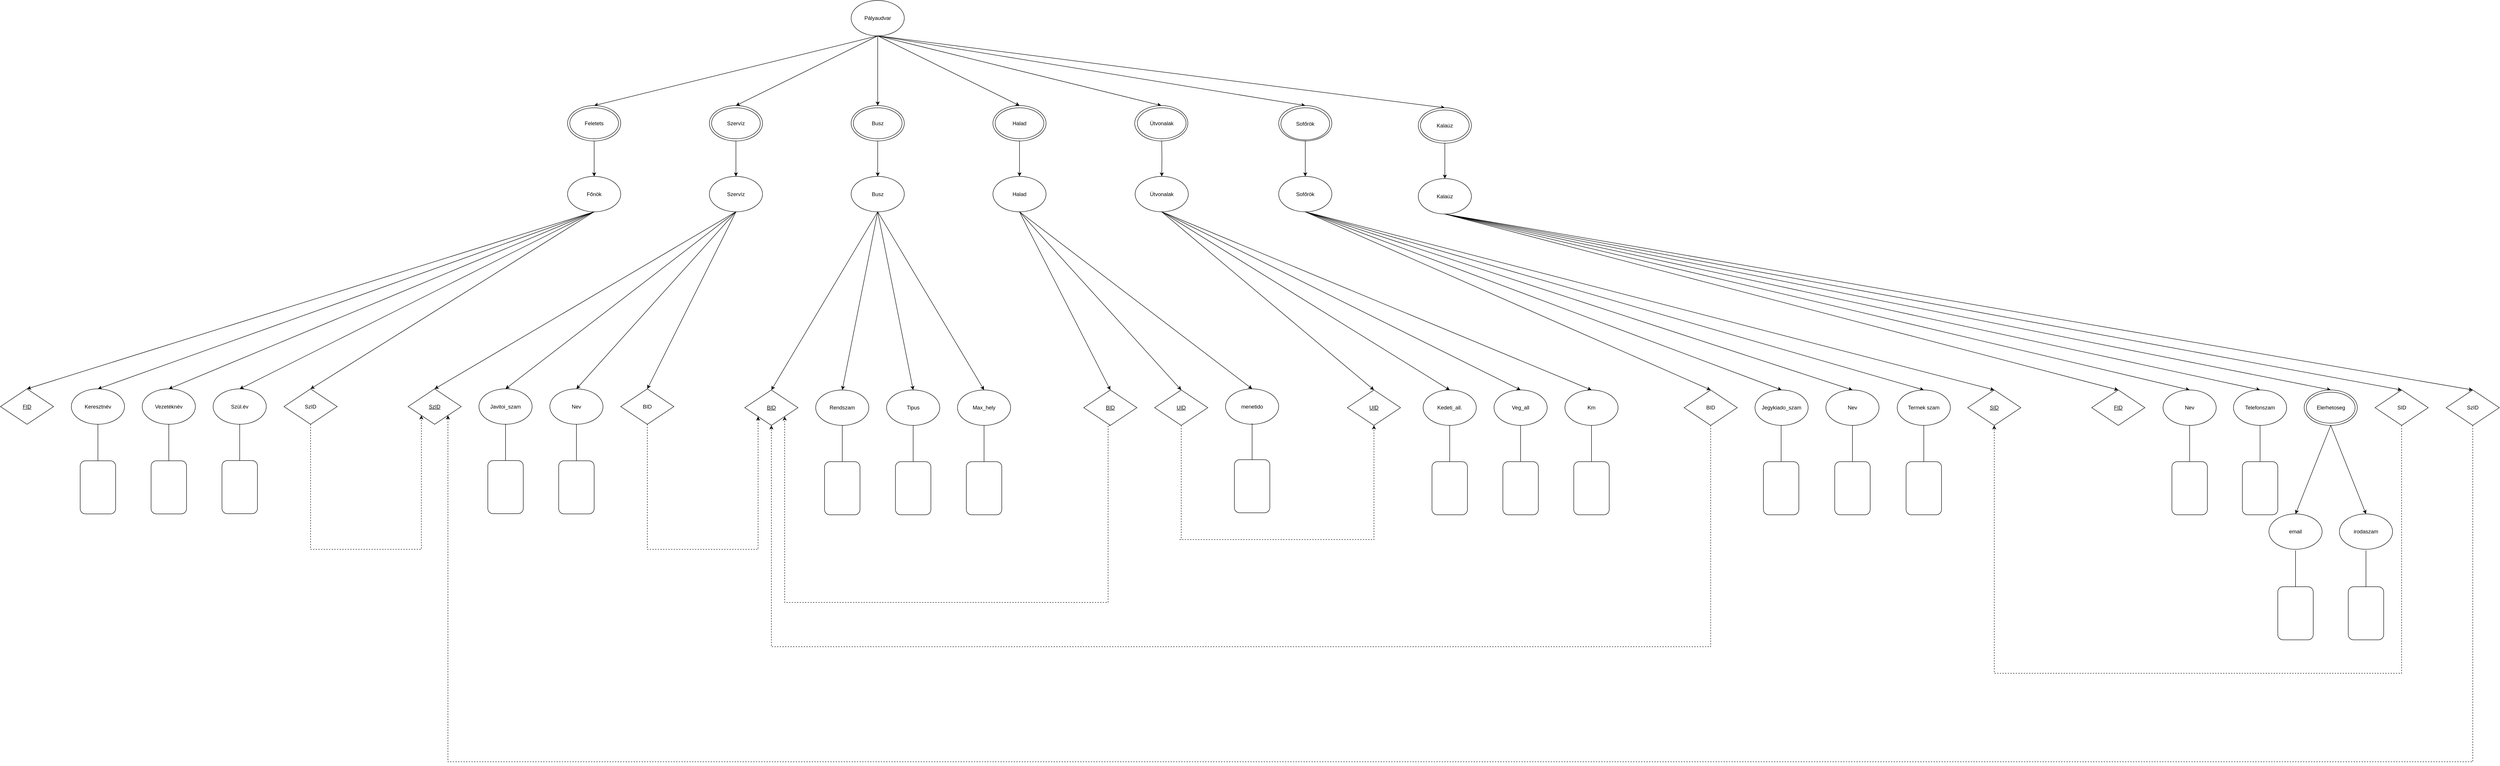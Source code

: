 <mxfile version="25.0.1">
  <diagram name="1 oldal" id="VtYqye-FtJfE0zJOBTTC">
    <mxGraphModel dx="3247" dy="867" grid="1" gridSize="10" guides="1" tooltips="1" connect="1" arrows="1" fold="1" page="1" pageScale="1" pageWidth="827" pageHeight="1169" math="0" shadow="0">
      <root>
        <mxCell id="0" />
        <mxCell id="1" parent="0" />
        <mxCell id="_cBR1kMhC5_cjphcYEg0-15" style="rounded=0;orthogonalLoop=1;jettySize=auto;html=1;exitX=0.5;exitY=1;exitDx=0;exitDy=0;entryX=0.5;entryY=0;entryDx=0;entryDy=0;" parent="1" source="_cBR1kMhC5_cjphcYEg0-1" target="_cBR1kMhC5_cjphcYEg0-2" edge="1">
          <mxGeometry relative="1" as="geometry" />
        </mxCell>
        <mxCell id="_cBR1kMhC5_cjphcYEg0-16" style="rounded=0;orthogonalLoop=1;jettySize=auto;html=1;exitX=0.5;exitY=1;exitDx=0;exitDy=0;entryX=0.5;entryY=0;entryDx=0;entryDy=0;" parent="1" source="_cBR1kMhC5_cjphcYEg0-1" target="_cBR1kMhC5_cjphcYEg0-3" edge="1">
          <mxGeometry relative="1" as="geometry" />
        </mxCell>
        <mxCell id="_cBR1kMhC5_cjphcYEg0-17" style="edgeStyle=orthogonalEdgeStyle;rounded=0;orthogonalLoop=1;jettySize=auto;html=1;exitX=0.5;exitY=1;exitDx=0;exitDy=0;entryX=0.5;entryY=0;entryDx=0;entryDy=0;" parent="1" source="_cBR1kMhC5_cjphcYEg0-1" target="_cBR1kMhC5_cjphcYEg0-4" edge="1">
          <mxGeometry relative="1" as="geometry" />
        </mxCell>
        <mxCell id="_cBR1kMhC5_cjphcYEg0-18" style="rounded=0;orthogonalLoop=1;jettySize=auto;html=1;exitX=0.5;exitY=1;exitDx=0;exitDy=0;entryX=0.5;entryY=0;entryDx=0;entryDy=0;" parent="1" source="_cBR1kMhC5_cjphcYEg0-1" target="_cBR1kMhC5_cjphcYEg0-5" edge="1">
          <mxGeometry relative="1" as="geometry" />
        </mxCell>
        <mxCell id="_cBR1kMhC5_cjphcYEg0-19" style="rounded=0;orthogonalLoop=1;jettySize=auto;html=1;exitX=0.5;exitY=1;exitDx=0;exitDy=0;entryX=0.5;entryY=0;entryDx=0;entryDy=0;" parent="1" source="_cBR1kMhC5_cjphcYEg0-1" target="_cBR1kMhC5_cjphcYEg0-6" edge="1">
          <mxGeometry relative="1" as="geometry" />
        </mxCell>
        <mxCell id="_cBR1kMhC5_cjphcYEg0-20" style="rounded=0;orthogonalLoop=1;jettySize=auto;html=1;exitX=0.5;exitY=1;exitDx=0;exitDy=0;entryX=0.5;entryY=0;entryDx=0;entryDy=0;" parent="1" source="_cBR1kMhC5_cjphcYEg0-1" target="_cBR1kMhC5_cjphcYEg0-7" edge="1">
          <mxGeometry relative="1" as="geometry" />
        </mxCell>
        <mxCell id="_cBR1kMhC5_cjphcYEg0-157" style="rounded=0;orthogonalLoop=1;jettySize=auto;html=1;exitX=0.5;exitY=1;exitDx=0;exitDy=0;entryX=0.5;entryY=0;entryDx=0;entryDy=0;" parent="1" source="_cBR1kMhC5_cjphcYEg0-1" target="_cBR1kMhC5_cjphcYEg0-154" edge="1">
          <mxGeometry relative="1" as="geometry" />
        </mxCell>
        <mxCell id="_cBR1kMhC5_cjphcYEg0-1" value="Pályaudvar" style="ellipse;whiteSpace=wrap;html=1;" parent="1" vertex="1">
          <mxGeometry x="360" y="40" width="120" height="80" as="geometry" />
        </mxCell>
        <mxCell id="_cBR1kMhC5_cjphcYEg0-21" style="edgeStyle=orthogonalEdgeStyle;rounded=0;orthogonalLoop=1;jettySize=auto;html=1;exitX=0.5;exitY=1;exitDx=0;exitDy=0;" parent="1" source="_cBR1kMhC5_cjphcYEg0-2" target="_cBR1kMhC5_cjphcYEg0-8" edge="1">
          <mxGeometry relative="1" as="geometry" />
        </mxCell>
        <mxCell id="_cBR1kMhC5_cjphcYEg0-2" value="Karbantartó felsz-ek" style="ellipse;whiteSpace=wrap;html=1;" parent="1" vertex="1">
          <mxGeometry x="-280" y="277.5" width="120" height="80" as="geometry" />
        </mxCell>
        <mxCell id="_cBR1kMhC5_cjphcYEg0-22" style="edgeStyle=orthogonalEdgeStyle;rounded=0;orthogonalLoop=1;jettySize=auto;html=1;exitX=0.5;exitY=1;exitDx=0;exitDy=0;entryX=0.5;entryY=0;entryDx=0;entryDy=0;" parent="1" source="_cBR1kMhC5_cjphcYEg0-3" target="_cBR1kMhC5_cjphcYEg0-10" edge="1">
          <mxGeometry relative="1" as="geometry" />
        </mxCell>
        <mxCell id="_cBR1kMhC5_cjphcYEg0-3" value="Karbatntartók" style="ellipse;whiteSpace=wrap;html=1;" parent="1" vertex="1">
          <mxGeometry x="40" y="277.5" width="120" height="80" as="geometry" />
        </mxCell>
        <mxCell id="_cBR1kMhC5_cjphcYEg0-23" style="edgeStyle=orthogonalEdgeStyle;rounded=0;orthogonalLoop=1;jettySize=auto;html=1;exitX=0.5;exitY=1;exitDx=0;exitDy=0;" parent="1" source="_cBR1kMhC5_cjphcYEg0-4" target="_cBR1kMhC5_cjphcYEg0-11" edge="1">
          <mxGeometry relative="1" as="geometry" />
        </mxCell>
        <mxCell id="_cBR1kMhC5_cjphcYEg0-4" value="Autóbuszok" style="ellipse;whiteSpace=wrap;html=1;" parent="1" vertex="1">
          <mxGeometry x="360" y="277.5" width="120" height="80" as="geometry" />
        </mxCell>
        <mxCell id="_cBR1kMhC5_cjphcYEg0-24" style="edgeStyle=orthogonalEdgeStyle;rounded=0;orthogonalLoop=1;jettySize=auto;html=1;exitX=0.5;exitY=1;exitDx=0;exitDy=0;entryX=0.5;entryY=0;entryDx=0;entryDy=0;" parent="1" source="_cBR1kMhC5_cjphcYEg0-5" target="_cBR1kMhC5_cjphcYEg0-12" edge="1">
          <mxGeometry relative="1" as="geometry" />
        </mxCell>
        <mxCell id="_cBR1kMhC5_cjphcYEg0-5" value="Sofőrök" style="ellipse;whiteSpace=wrap;html=1;" parent="1" vertex="1">
          <mxGeometry x="1325" y="277.5" width="120" height="80" as="geometry" />
        </mxCell>
        <mxCell id="_cBR1kMhC5_cjphcYEg0-25" style="edgeStyle=orthogonalEdgeStyle;rounded=0;orthogonalLoop=1;jettySize=auto;html=1;exitX=0.5;exitY=1;exitDx=0;exitDy=0;" parent="1" target="_cBR1kMhC5_cjphcYEg0-13" edge="1">
          <mxGeometry relative="1" as="geometry">
            <mxPoint x="1061" y="357.5" as="sourcePoint" />
          </mxGeometry>
        </mxCell>
        <mxCell id="_cBR1kMhC5_cjphcYEg0-6" value="Útvonalak" style="ellipse;whiteSpace=wrap;html=1;" parent="1" vertex="1">
          <mxGeometry x="1000" y="277.5" width="120" height="80" as="geometry" />
        </mxCell>
        <mxCell id="_cBR1kMhC5_cjphcYEg0-26" style="edgeStyle=orthogonalEdgeStyle;rounded=0;orthogonalLoop=1;jettySize=auto;html=1;exitX=0.5;exitY=1;exitDx=0;exitDy=0;entryX=0.5;entryY=0;entryDx=0;entryDy=0;" parent="1" source="_cBR1kMhC5_cjphcYEg0-7" target="_cBR1kMhC5_cjphcYEg0-14" edge="1">
          <mxGeometry relative="1" as="geometry" />
        </mxCell>
        <mxCell id="_cBR1kMhC5_cjphcYEg0-7" value="Felügyelők" style="ellipse;whiteSpace=wrap;html=1;" parent="1" vertex="1">
          <mxGeometry x="1640" y="282.5" width="120" height="80" as="geometry" />
        </mxCell>
        <mxCell id="_cBR1kMhC5_cjphcYEg0-66" style="edgeStyle=none;rounded=0;orthogonalLoop=1;jettySize=auto;html=1;exitX=0.5;exitY=1;exitDx=0;exitDy=0;entryX=0.5;entryY=0;entryDx=0;entryDy=0;" parent="1" source="_cBR1kMhC5_cjphcYEg0-8" target="_cBR1kMhC5_cjphcYEg0-36" edge="1">
          <mxGeometry relative="1" as="geometry" />
        </mxCell>
        <mxCell id="_cBR1kMhC5_cjphcYEg0-67" style="edgeStyle=none;rounded=0;orthogonalLoop=1;jettySize=auto;html=1;exitX=0.5;exitY=1;exitDx=0;exitDy=0;entryX=0.5;entryY=0;entryDx=0;entryDy=0;" parent="1" source="_cBR1kMhC5_cjphcYEg0-8" target="_cBR1kMhC5_cjphcYEg0-33" edge="1">
          <mxGeometry relative="1" as="geometry" />
        </mxCell>
        <mxCell id="_cBR1kMhC5_cjphcYEg0-68" style="edgeStyle=none;rounded=0;orthogonalLoop=1;jettySize=auto;html=1;exitX=0.5;exitY=1;exitDx=0;exitDy=0;entryX=0.5;entryY=0;entryDx=0;entryDy=0;" parent="1" source="_cBR1kMhC5_cjphcYEg0-8" target="_cBR1kMhC5_cjphcYEg0-34" edge="1">
          <mxGeometry relative="1" as="geometry" />
        </mxCell>
        <mxCell id="_cBR1kMhC5_cjphcYEg0-69" style="edgeStyle=none;rounded=0;orthogonalLoop=1;jettySize=auto;html=1;exitX=0.5;exitY=1;exitDx=0;exitDy=0;entryX=0.5;entryY=0;entryDx=0;entryDy=0;" parent="1" source="_cBR1kMhC5_cjphcYEg0-8" target="_cBR1kMhC5_cjphcYEg0-35" edge="1">
          <mxGeometry relative="1" as="geometry" />
        </mxCell>
        <mxCell id="_cBR1kMhC5_cjphcYEg0-70" style="edgeStyle=none;rounded=0;orthogonalLoop=1;jettySize=auto;html=1;exitX=0.5;exitY=1;exitDx=0;exitDy=0;entryX=0.5;entryY=0;entryDx=0;entryDy=0;" parent="1" source="_cBR1kMhC5_cjphcYEg0-8" target="_cBR1kMhC5_cjphcYEg0-37" edge="1">
          <mxGeometry relative="1" as="geometry" />
        </mxCell>
        <mxCell id="_cBR1kMhC5_cjphcYEg0-8" value="Főnök" style="ellipse;whiteSpace=wrap;html=1;" parent="1" vertex="1">
          <mxGeometry x="-280" y="437.5" width="120" height="80" as="geometry" />
        </mxCell>
        <mxCell id="_cBR1kMhC5_cjphcYEg0-71" style="edgeStyle=none;rounded=0;orthogonalLoop=1;jettySize=auto;html=1;exitX=0.5;exitY=1;exitDx=0;exitDy=0;entryX=0.5;entryY=0;entryDx=0;entryDy=0;" parent="1" source="_cBR1kMhC5_cjphcYEg0-10" target="_cBR1kMhC5_cjphcYEg0-42" edge="1">
          <mxGeometry relative="1" as="geometry" />
        </mxCell>
        <mxCell id="_cBR1kMhC5_cjphcYEg0-72" style="edgeStyle=none;rounded=0;orthogonalLoop=1;jettySize=auto;html=1;exitX=0.5;exitY=1;exitDx=0;exitDy=0;entryX=0.5;entryY=0;entryDx=0;entryDy=0;" parent="1" source="_cBR1kMhC5_cjphcYEg0-10" target="_cBR1kMhC5_cjphcYEg0-39" edge="1">
          <mxGeometry relative="1" as="geometry" />
        </mxCell>
        <mxCell id="_cBR1kMhC5_cjphcYEg0-73" style="edgeStyle=none;rounded=0;orthogonalLoop=1;jettySize=auto;html=1;exitX=0.5;exitY=1;exitDx=0;exitDy=0;entryX=0.5;entryY=0;entryDx=0;entryDy=0;" parent="1" source="_cBR1kMhC5_cjphcYEg0-10" target="_cBR1kMhC5_cjphcYEg0-40" edge="1">
          <mxGeometry relative="1" as="geometry" />
        </mxCell>
        <mxCell id="_cBR1kMhC5_cjphcYEg0-74" style="edgeStyle=none;rounded=0;orthogonalLoop=1;jettySize=auto;html=1;exitX=0.5;exitY=1;exitDx=0;exitDy=0;entryX=0.5;entryY=0;entryDx=0;entryDy=0;" parent="1" source="_cBR1kMhC5_cjphcYEg0-10" target="_cBR1kMhC5_cjphcYEg0-43" edge="1">
          <mxGeometry relative="1" as="geometry" />
        </mxCell>
        <mxCell id="_cBR1kMhC5_cjphcYEg0-10" value="Szervíz" style="ellipse;whiteSpace=wrap;html=1;" parent="1" vertex="1">
          <mxGeometry x="40" y="437.5" width="120" height="80" as="geometry" />
        </mxCell>
        <mxCell id="_cBR1kMhC5_cjphcYEg0-75" style="edgeStyle=none;rounded=0;orthogonalLoop=1;jettySize=auto;html=1;exitX=0.5;exitY=1;exitDx=0;exitDy=0;entryX=0.5;entryY=0;entryDx=0;entryDy=0;" parent="1" source="_cBR1kMhC5_cjphcYEg0-11" target="_cBR1kMhC5_cjphcYEg0-47" edge="1">
          <mxGeometry relative="1" as="geometry" />
        </mxCell>
        <mxCell id="_cBR1kMhC5_cjphcYEg0-76" style="edgeStyle=none;rounded=0;orthogonalLoop=1;jettySize=auto;html=1;exitX=0.5;exitY=1;exitDx=0;exitDy=0;entryX=0.5;entryY=0;entryDx=0;entryDy=0;" parent="1" source="_cBR1kMhC5_cjphcYEg0-11" target="_cBR1kMhC5_cjphcYEg0-44" edge="1">
          <mxGeometry relative="1" as="geometry" />
        </mxCell>
        <mxCell id="_cBR1kMhC5_cjphcYEg0-77" style="edgeStyle=none;rounded=0;orthogonalLoop=1;jettySize=auto;html=1;exitX=0.5;exitY=1;exitDx=0;exitDy=0;entryX=0.5;entryY=0;entryDx=0;entryDy=0;" parent="1" source="_cBR1kMhC5_cjphcYEg0-11" target="_cBR1kMhC5_cjphcYEg0-45" edge="1">
          <mxGeometry relative="1" as="geometry" />
        </mxCell>
        <mxCell id="_cBR1kMhC5_cjphcYEg0-78" style="edgeStyle=none;rounded=0;orthogonalLoop=1;jettySize=auto;html=1;exitX=0.5;exitY=1;exitDx=0;exitDy=0;entryX=0.5;entryY=0;entryDx=0;entryDy=0;" parent="1" source="_cBR1kMhC5_cjphcYEg0-11" target="_cBR1kMhC5_cjphcYEg0-46" edge="1">
          <mxGeometry relative="1" as="geometry" />
        </mxCell>
        <mxCell id="_cBR1kMhC5_cjphcYEg0-11" value="Busz" style="ellipse;whiteSpace=wrap;html=1;" parent="1" vertex="1">
          <mxGeometry x="360" y="437.5" width="120" height="80" as="geometry" />
        </mxCell>
        <mxCell id="_cBR1kMhC5_cjphcYEg0-79" style="edgeStyle=none;rounded=0;orthogonalLoop=1;jettySize=auto;html=1;exitX=0.5;exitY=1;exitDx=0;exitDy=0;entryX=0.5;entryY=0;entryDx=0;entryDy=0;" parent="1" source="_cBR1kMhC5_cjphcYEg0-12" target="_cBR1kMhC5_cjphcYEg0-142" edge="1">
          <mxGeometry relative="1" as="geometry">
            <mxPoint x="940" y="920.0" as="targetPoint" />
          </mxGeometry>
        </mxCell>
        <mxCell id="_cBR1kMhC5_cjphcYEg0-80" style="edgeStyle=none;rounded=0;orthogonalLoop=1;jettySize=auto;html=1;exitX=0.5;exitY=1;exitDx=0;exitDy=0;entryX=0.5;entryY=0;entryDx=0;entryDy=0;" parent="1" source="_cBR1kMhC5_cjphcYEg0-12" target="_cBR1kMhC5_cjphcYEg0-49" edge="1">
          <mxGeometry relative="1" as="geometry" />
        </mxCell>
        <mxCell id="_cBR1kMhC5_cjphcYEg0-81" style="edgeStyle=none;rounded=0;orthogonalLoop=1;jettySize=auto;html=1;exitX=0.5;exitY=1;exitDx=0;exitDy=0;entryX=0.5;entryY=0;entryDx=0;entryDy=0;" parent="1" source="_cBR1kMhC5_cjphcYEg0-12" target="_cBR1kMhC5_cjphcYEg0-50" edge="1">
          <mxGeometry relative="1" as="geometry" />
        </mxCell>
        <mxCell id="_cBR1kMhC5_cjphcYEg0-82" style="edgeStyle=none;rounded=0;orthogonalLoop=1;jettySize=auto;html=1;exitX=0.5;exitY=1;exitDx=0;exitDy=0;entryX=0.5;entryY=0;entryDx=0;entryDy=0;" parent="1" source="_cBR1kMhC5_cjphcYEg0-12" target="_cBR1kMhC5_cjphcYEg0-51" edge="1">
          <mxGeometry relative="1" as="geometry" />
        </mxCell>
        <mxCell id="_cBR1kMhC5_cjphcYEg0-83" style="edgeStyle=none;rounded=0;orthogonalLoop=1;jettySize=auto;html=1;exitX=0.5;exitY=1;exitDx=0;exitDy=0;entryX=0.5;entryY=0;entryDx=0;entryDy=0;" parent="1" source="_cBR1kMhC5_cjphcYEg0-12" target="_cBR1kMhC5_cjphcYEg0-141" edge="1">
          <mxGeometry relative="1" as="geometry">
            <mxPoint x="1580" y="920.0" as="targetPoint" />
          </mxGeometry>
        </mxCell>
        <mxCell id="_cBR1kMhC5_cjphcYEg0-12" value="Sofőrök" style="ellipse;whiteSpace=wrap;html=1;" parent="1" vertex="1">
          <mxGeometry x="1325" y="437.5" width="120" height="80" as="geometry" />
        </mxCell>
        <mxCell id="_cBR1kMhC5_cjphcYEg0-84" style="edgeStyle=none;rounded=0;orthogonalLoop=1;jettySize=auto;html=1;exitX=0.5;exitY=1;exitDx=0;exitDy=0;entryX=0.5;entryY=0;entryDx=0;entryDy=0;" parent="1" source="_cBR1kMhC5_cjphcYEg0-13" target="_cBR1kMhC5_cjphcYEg0-57" edge="1">
          <mxGeometry relative="1" as="geometry" />
        </mxCell>
        <mxCell id="_cBR1kMhC5_cjphcYEg0-85" style="edgeStyle=none;rounded=0;orthogonalLoop=1;jettySize=auto;html=1;exitX=0.5;exitY=1;exitDx=0;exitDy=0;entryX=0.5;entryY=0;entryDx=0;entryDy=0;" parent="1" source="_cBR1kMhC5_cjphcYEg0-13" target="_cBR1kMhC5_cjphcYEg0-54" edge="1">
          <mxGeometry relative="1" as="geometry" />
        </mxCell>
        <mxCell id="_cBR1kMhC5_cjphcYEg0-86" style="edgeStyle=none;rounded=0;orthogonalLoop=1;jettySize=auto;html=1;exitX=0.5;exitY=1;exitDx=0;exitDy=0;entryX=0.5;entryY=0;entryDx=0;entryDy=0;" parent="1" source="_cBR1kMhC5_cjphcYEg0-13" target="_cBR1kMhC5_cjphcYEg0-55" edge="1">
          <mxGeometry relative="1" as="geometry" />
        </mxCell>
        <mxCell id="_cBR1kMhC5_cjphcYEg0-87" style="edgeStyle=none;rounded=0;orthogonalLoop=1;jettySize=auto;html=1;exitX=0.5;exitY=1;exitDx=0;exitDy=0;entryX=0.5;entryY=0;entryDx=0;entryDy=0;" parent="1" source="_cBR1kMhC5_cjphcYEg0-13" target="_cBR1kMhC5_cjphcYEg0-56" edge="1">
          <mxGeometry relative="1" as="geometry" />
        </mxCell>
        <mxCell id="_cBR1kMhC5_cjphcYEg0-13" value="Útvonalak" style="ellipse;whiteSpace=wrap;html=1;" parent="1" vertex="1">
          <mxGeometry x="1001" y="437.5" width="120" height="80" as="geometry" />
        </mxCell>
        <mxCell id="_cBR1kMhC5_cjphcYEg0-88" style="edgeStyle=none;rounded=0;orthogonalLoop=1;jettySize=auto;html=1;exitX=0.5;exitY=1;exitDx=0;exitDy=0;entryX=0.5;entryY=0;entryDx=0;entryDy=0;" parent="1" source="_cBR1kMhC5_cjphcYEg0-14" target="_cBR1kMhC5_cjphcYEg0-61" edge="1">
          <mxGeometry relative="1" as="geometry" />
        </mxCell>
        <mxCell id="_cBR1kMhC5_cjphcYEg0-89" style="edgeStyle=none;rounded=0;orthogonalLoop=1;jettySize=auto;html=1;exitX=0.5;exitY=1;exitDx=0;exitDy=0;entryX=0.5;entryY=0;entryDx=0;entryDy=0;" parent="1" source="_cBR1kMhC5_cjphcYEg0-14" target="_cBR1kMhC5_cjphcYEg0-58" edge="1">
          <mxGeometry relative="1" as="geometry" />
        </mxCell>
        <mxCell id="_cBR1kMhC5_cjphcYEg0-90" style="edgeStyle=none;rounded=0;orthogonalLoop=1;jettySize=auto;html=1;exitX=0.5;exitY=1;exitDx=0;exitDy=0;entryX=0.5;entryY=0;entryDx=0;entryDy=0;" parent="1" source="_cBR1kMhC5_cjphcYEg0-14" target="_cBR1kMhC5_cjphcYEg0-59" edge="1">
          <mxGeometry relative="1" as="geometry" />
        </mxCell>
        <mxCell id="_cBR1kMhC5_cjphcYEg0-91" style="edgeStyle=none;rounded=0;orthogonalLoop=1;jettySize=auto;html=1;exitX=0.5;exitY=1;exitDx=0;exitDy=0;entryX=0.5;entryY=0;entryDx=0;entryDy=0;" parent="1" source="_cBR1kMhC5_cjphcYEg0-14" target="_cBR1kMhC5_cjphcYEg0-60" edge="1">
          <mxGeometry relative="1" as="geometry" />
        </mxCell>
        <mxCell id="_cBR1kMhC5_cjphcYEg0-92" style="edgeStyle=none;rounded=0;orthogonalLoop=1;jettySize=auto;html=1;exitX=0.5;exitY=1;exitDx=0;exitDy=0;entryX=0.5;entryY=0;entryDx=0;entryDy=0;" parent="1" source="_cBR1kMhC5_cjphcYEg0-14" target="_cBR1kMhC5_cjphcYEg0-65" edge="1">
          <mxGeometry relative="1" as="geometry">
            <mxPoint x="3380" y="920" as="targetPoint" />
          </mxGeometry>
        </mxCell>
        <mxCell id="_cBR1kMhC5_cjphcYEg0-152" style="rounded=0;orthogonalLoop=1;jettySize=auto;html=1;exitX=0.5;exitY=1;exitDx=0;exitDy=0;entryX=0.5;entryY=0;entryDx=0;entryDy=0;" parent="1" source="_cBR1kMhC5_cjphcYEg0-14" target="_cBR1kMhC5_cjphcYEg0-144" edge="1">
          <mxGeometry relative="1" as="geometry" />
        </mxCell>
        <mxCell id="_cBR1kMhC5_cjphcYEg0-14" value="Kalaúz" style="ellipse;whiteSpace=wrap;html=1;" parent="1" vertex="1">
          <mxGeometry x="1640" y="442.5" width="120" height="80" as="geometry" />
        </mxCell>
        <mxCell id="_cBR1kMhC5_cjphcYEg0-27" value="Útvonalak" style="ellipse;whiteSpace=wrap;html=1;" parent="1" vertex="1">
          <mxGeometry x="1006" y="282.5" width="110" height="70" as="geometry" />
        </mxCell>
        <mxCell id="_cBR1kMhC5_cjphcYEg0-28" value="Kalaúz" style="ellipse;whiteSpace=wrap;html=1;" parent="1" vertex="1">
          <mxGeometry x="1645" y="287.5" width="110" height="70" as="geometry" />
        </mxCell>
        <mxCell id="_cBR1kMhC5_cjphcYEg0-29" value="Sofőrök" style="ellipse;whiteSpace=wrap;html=1;" parent="1" vertex="1">
          <mxGeometry x="1330" y="282.5" width="110" height="72.5" as="geometry" />
        </mxCell>
        <mxCell id="_cBR1kMhC5_cjphcYEg0-30" value="Busz" style="ellipse;whiteSpace=wrap;html=1;" parent="1" vertex="1">
          <mxGeometry x="365" y="282.5" width="110" height="70" as="geometry" />
        </mxCell>
        <mxCell id="_cBR1kMhC5_cjphcYEg0-31" value="Szervíz" style="ellipse;whiteSpace=wrap;html=1;" parent="1" vertex="1">
          <mxGeometry x="45" y="282.5" width="110" height="70" as="geometry" />
        </mxCell>
        <mxCell id="_cBR1kMhC5_cjphcYEg0-32" value="Feletets" style="ellipse;whiteSpace=wrap;html=1;" parent="1" vertex="1">
          <mxGeometry x="-275" y="282.5" width="110" height="70" as="geometry" />
        </mxCell>
        <mxCell id="_cBR1kMhC5_cjphcYEg0-98" style="edgeStyle=none;rounded=0;orthogonalLoop=1;jettySize=auto;html=1;exitX=0.5;exitY=1;exitDx=0;exitDy=0;entryX=0;entryY=0.5;entryDx=0;entryDy=0;endArrow=none;endFill=0;" parent="1" source="_cBR1kMhC5_cjphcYEg0-33" target="_cBR1kMhC5_cjphcYEg0-95" edge="1">
          <mxGeometry relative="1" as="geometry" />
        </mxCell>
        <mxCell id="_cBR1kMhC5_cjphcYEg0-33" value="Keresztnév" style="ellipse;whiteSpace=wrap;html=1;" parent="1" vertex="1">
          <mxGeometry x="-1400" y="917.5" width="120" height="80" as="geometry" />
        </mxCell>
        <mxCell id="_cBR1kMhC5_cjphcYEg0-34" value="Vezetéknév" style="ellipse;whiteSpace=wrap;html=1;" parent="1" vertex="1">
          <mxGeometry x="-1240" y="917.5" width="120" height="80" as="geometry" />
        </mxCell>
        <mxCell id="_cBR1kMhC5_cjphcYEg0-35" value="Szül.év" style="ellipse;whiteSpace=wrap;html=1;" parent="1" vertex="1">
          <mxGeometry x="-1080" y="917.5" width="120" height="80" as="geometry" />
        </mxCell>
        <mxCell id="_cBR1kMhC5_cjphcYEg0-36" value="&lt;u&gt;FID&lt;/u&gt;" style="rhombus;whiteSpace=wrap;html=1;" parent="1" vertex="1">
          <mxGeometry x="-1560" y="917.5" width="120" height="80" as="geometry" />
        </mxCell>
        <mxCell id="_cBR1kMhC5_cjphcYEg0-137" style="edgeStyle=orthogonalEdgeStyle;rounded=0;orthogonalLoop=1;jettySize=auto;html=1;exitX=0.5;exitY=1;exitDx=0;exitDy=0;entryX=0;entryY=1;entryDx=0;entryDy=0;dashed=1;" parent="1" source="_cBR1kMhC5_cjphcYEg0-37" target="_cBR1kMhC5_cjphcYEg0-42" edge="1">
          <mxGeometry relative="1" as="geometry">
            <Array as="points">
              <mxPoint x="-860" y="1280" />
              <mxPoint x="-610" y="1280" />
            </Array>
          </mxGeometry>
        </mxCell>
        <mxCell id="_cBR1kMhC5_cjphcYEg0-37" value="SzID" style="rhombus;whiteSpace=wrap;html=1;" parent="1" vertex="1">
          <mxGeometry x="-920" y="917.5" width="120" height="80" as="geometry" />
        </mxCell>
        <mxCell id="_cBR1kMhC5_cjphcYEg0-39" value="Javitoi_szam" style="ellipse;whiteSpace=wrap;html=1;" parent="1" vertex="1">
          <mxGeometry x="-480" y="917.5" width="120" height="80" as="geometry" />
        </mxCell>
        <mxCell id="_cBR1kMhC5_cjphcYEg0-40" value="Nev" style="ellipse;whiteSpace=wrap;html=1;" parent="1" vertex="1">
          <mxGeometry x="-320" y="917.5" width="120" height="80" as="geometry" />
        </mxCell>
        <mxCell id="_cBR1kMhC5_cjphcYEg0-42" value="&lt;u&gt;SzID&lt;/u&gt;" style="rhombus;whiteSpace=wrap;html=1;" parent="1" vertex="1">
          <mxGeometry x="-640" y="917.5" width="120" height="80" as="geometry" />
        </mxCell>
        <mxCell id="_cBR1kMhC5_cjphcYEg0-140" style="edgeStyle=orthogonalEdgeStyle;rounded=0;orthogonalLoop=1;jettySize=auto;html=1;exitX=0.5;exitY=1;exitDx=0;exitDy=0;entryX=0;entryY=1;entryDx=0;entryDy=0;dashed=1;" parent="1" source="_cBR1kMhC5_cjphcYEg0-43" target="_cBR1kMhC5_cjphcYEg0-47" edge="1">
          <mxGeometry relative="1" as="geometry">
            <Array as="points">
              <mxPoint x="-100" y="1280" />
              <mxPoint x="150" y="1280" />
            </Array>
          </mxGeometry>
        </mxCell>
        <mxCell id="_cBR1kMhC5_cjphcYEg0-43" value="BID" style="rhombus;whiteSpace=wrap;html=1;" parent="1" vertex="1">
          <mxGeometry x="-160" y="917.5" width="120" height="80" as="geometry" />
        </mxCell>
        <mxCell id="_cBR1kMhC5_cjphcYEg0-44" value="Rendszam" style="ellipse;whiteSpace=wrap;html=1;" parent="1" vertex="1">
          <mxGeometry x="280" y="920" width="120" height="80" as="geometry" />
        </mxCell>
        <mxCell id="_cBR1kMhC5_cjphcYEg0-45" value="Tipus" style="ellipse;whiteSpace=wrap;html=1;" parent="1" vertex="1">
          <mxGeometry x="440" y="920" width="120" height="80" as="geometry" />
        </mxCell>
        <mxCell id="_cBR1kMhC5_cjphcYEg0-46" value="Max_hely" style="ellipse;whiteSpace=wrap;html=1;" parent="1" vertex="1">
          <mxGeometry x="600" y="920" width="120" height="80" as="geometry" />
        </mxCell>
        <mxCell id="_cBR1kMhC5_cjphcYEg0-47" value="&lt;u&gt;BID&lt;/u&gt;" style="rhombus;whiteSpace=wrap;html=1;" parent="1" vertex="1">
          <mxGeometry x="120" y="920" width="120" height="80" as="geometry" />
        </mxCell>
        <mxCell id="_cBR1kMhC5_cjphcYEg0-49" value="Jegykiado_szam" style="ellipse;whiteSpace=wrap;html=1;" parent="1" vertex="1">
          <mxGeometry x="2400" y="920" width="120" height="80" as="geometry" />
        </mxCell>
        <mxCell id="_cBR1kMhC5_cjphcYEg0-50" value="Nev" style="ellipse;whiteSpace=wrap;html=1;" parent="1" vertex="1">
          <mxGeometry x="2560" y="920" width="120" height="80" as="geometry" />
        </mxCell>
        <mxCell id="_cBR1kMhC5_cjphcYEg0-51" value="Termek szam" style="ellipse;whiteSpace=wrap;html=1;" parent="1" vertex="1">
          <mxGeometry x="2721" y="920" width="120" height="80" as="geometry" />
        </mxCell>
        <mxCell id="_cBR1kMhC5_cjphcYEg0-54" value="Kedeti_all." style="ellipse;whiteSpace=wrap;html=1;" parent="1" vertex="1">
          <mxGeometry x="1651" y="920" width="120" height="80" as="geometry" />
        </mxCell>
        <mxCell id="_cBR1kMhC5_cjphcYEg0-55" value="Veg_all" style="ellipse;whiteSpace=wrap;html=1;" parent="1" vertex="1">
          <mxGeometry x="1811" y="920" width="120" height="80" as="geometry" />
        </mxCell>
        <mxCell id="_cBR1kMhC5_cjphcYEg0-56" value="Km" style="ellipse;whiteSpace=wrap;html=1;" parent="1" vertex="1">
          <mxGeometry x="1971" y="920" width="120" height="80" as="geometry" />
        </mxCell>
        <mxCell id="_cBR1kMhC5_cjphcYEg0-57" value="&lt;u&gt;UID&lt;/u&gt;" style="rhombus;whiteSpace=wrap;html=1;" parent="1" vertex="1">
          <mxGeometry x="1480" y="920" width="120" height="80" as="geometry" />
        </mxCell>
        <mxCell id="_cBR1kMhC5_cjphcYEg0-58" value="Nev" style="ellipse;whiteSpace=wrap;html=1;" parent="1" vertex="1">
          <mxGeometry x="3321" y="920" width="120" height="80" as="geometry" />
        </mxCell>
        <mxCell id="_cBR1kMhC5_cjphcYEg0-59" value="Telefonszam" style="ellipse;whiteSpace=wrap;html=1;" parent="1" vertex="1">
          <mxGeometry x="3480" y="920" width="120" height="80" as="geometry" />
        </mxCell>
        <mxCell id="_cBR1kMhC5_cjphcYEg0-135" style="edgeStyle=none;rounded=0;orthogonalLoop=1;jettySize=auto;html=1;exitX=0.5;exitY=1;exitDx=0;exitDy=0;entryX=0.5;entryY=0;entryDx=0;entryDy=0;" parent="1" source="_cBR1kMhC5_cjphcYEg0-60" target="_cBR1kMhC5_cjphcYEg0-64" edge="1">
          <mxGeometry relative="1" as="geometry" />
        </mxCell>
        <mxCell id="_cBR1kMhC5_cjphcYEg0-136" style="edgeStyle=none;rounded=0;orthogonalLoop=1;jettySize=auto;html=1;exitX=0.5;exitY=1;exitDx=0;exitDy=0;entryX=0.5;entryY=0;entryDx=0;entryDy=0;" parent="1" source="_cBR1kMhC5_cjphcYEg0-60" target="_cBR1kMhC5_cjphcYEg0-63" edge="1">
          <mxGeometry relative="1" as="geometry" />
        </mxCell>
        <mxCell id="_cBR1kMhC5_cjphcYEg0-60" value="Elerhetoseg" style="ellipse;whiteSpace=wrap;html=1;" parent="1" vertex="1">
          <mxGeometry x="3639.5" y="920" width="120" height="80" as="geometry" />
        </mxCell>
        <mxCell id="_cBR1kMhC5_cjphcYEg0-61" value="&lt;u&gt;FID&lt;/u&gt;" style="rhombus;whiteSpace=wrap;html=1;" parent="1" vertex="1">
          <mxGeometry x="3160" y="920" width="120" height="80" as="geometry" />
        </mxCell>
        <mxCell id="_cBR1kMhC5_cjphcYEg0-62" value="Elerhetoseg" style="ellipse;whiteSpace=wrap;html=1;" parent="1" vertex="1">
          <mxGeometry x="3644.5" y="925" width="110" height="70" as="geometry" />
        </mxCell>
        <mxCell id="_cBR1kMhC5_cjphcYEg0-63" value="email" style="ellipse;whiteSpace=wrap;html=1;" parent="1" vertex="1">
          <mxGeometry x="3560" y="1200" width="120" height="80" as="geometry" />
        </mxCell>
        <mxCell id="_cBR1kMhC5_cjphcYEg0-64" value="irodaszam" style="ellipse;whiteSpace=wrap;html=1;" parent="1" vertex="1">
          <mxGeometry x="3719" y="1200" width="120" height="80" as="geometry" />
        </mxCell>
        <mxCell id="_cBR1kMhC5_cjphcYEg0-145" style="edgeStyle=orthogonalEdgeStyle;rounded=0;orthogonalLoop=1;jettySize=auto;html=1;exitX=0.5;exitY=1;exitDx=0;exitDy=0;entryX=0.5;entryY=1;entryDx=0;entryDy=0;dashed=1;" parent="1" source="_cBR1kMhC5_cjphcYEg0-65" target="_cBR1kMhC5_cjphcYEg0-141" edge="1">
          <mxGeometry relative="1" as="geometry">
            <Array as="points">
              <mxPoint x="3860" y="1560" />
              <mxPoint x="2940" y="1560" />
            </Array>
          </mxGeometry>
        </mxCell>
        <mxCell id="_cBR1kMhC5_cjphcYEg0-65" value="SID" style="rhombus;whiteSpace=wrap;html=1;" parent="1" vertex="1">
          <mxGeometry x="3799.5" y="920" width="120" height="80" as="geometry" />
        </mxCell>
        <mxCell id="_cBR1kMhC5_cjphcYEg0-95" value="" style="rounded=1;whiteSpace=wrap;html=1;rotation=90;" parent="1" vertex="1">
          <mxGeometry x="-1400" y="1100" width="120" height="80" as="geometry" />
        </mxCell>
        <mxCell id="_cBR1kMhC5_cjphcYEg0-99" style="edgeStyle=none;rounded=0;orthogonalLoop=1;jettySize=auto;html=1;exitX=0.5;exitY=1;exitDx=0;exitDy=0;entryX=0;entryY=0.5;entryDx=0;entryDy=0;endArrow=none;endFill=0;" parent="1" target="_cBR1kMhC5_cjphcYEg0-100" edge="1">
          <mxGeometry relative="1" as="geometry">
            <mxPoint x="-1180" y="998" as="sourcePoint" />
          </mxGeometry>
        </mxCell>
        <mxCell id="_cBR1kMhC5_cjphcYEg0-100" value="" style="rounded=1;whiteSpace=wrap;html=1;rotation=90;" parent="1" vertex="1">
          <mxGeometry x="-1240" y="1100" width="120" height="80" as="geometry" />
        </mxCell>
        <mxCell id="_cBR1kMhC5_cjphcYEg0-101" style="edgeStyle=none;rounded=0;orthogonalLoop=1;jettySize=auto;html=1;exitX=0.5;exitY=1;exitDx=0;exitDy=0;entryX=0;entryY=0.5;entryDx=0;entryDy=0;endArrow=none;endFill=0;" parent="1" target="_cBR1kMhC5_cjphcYEg0-102" edge="1">
          <mxGeometry relative="1" as="geometry">
            <mxPoint x="-1020" y="997.5" as="sourcePoint" />
          </mxGeometry>
        </mxCell>
        <mxCell id="_cBR1kMhC5_cjphcYEg0-102" value="" style="rounded=1;whiteSpace=wrap;html=1;rotation=90;" parent="1" vertex="1">
          <mxGeometry x="-1080" y="1099.5" width="120" height="80" as="geometry" />
        </mxCell>
        <mxCell id="_cBR1kMhC5_cjphcYEg0-103" style="edgeStyle=none;rounded=0;orthogonalLoop=1;jettySize=auto;html=1;exitX=0.5;exitY=1;exitDx=0;exitDy=0;entryX=0;entryY=0.5;entryDx=0;entryDy=0;endArrow=none;endFill=0;" parent="1" target="_cBR1kMhC5_cjphcYEg0-104" edge="1">
          <mxGeometry relative="1" as="geometry">
            <mxPoint x="-420" y="997.5" as="sourcePoint" />
          </mxGeometry>
        </mxCell>
        <mxCell id="_cBR1kMhC5_cjphcYEg0-104" value="" style="rounded=1;whiteSpace=wrap;html=1;rotation=90;" parent="1" vertex="1">
          <mxGeometry x="-480" y="1099.5" width="120" height="80" as="geometry" />
        </mxCell>
        <mxCell id="_cBR1kMhC5_cjphcYEg0-107" style="edgeStyle=none;rounded=0;orthogonalLoop=1;jettySize=auto;html=1;exitX=0.5;exitY=1;exitDx=0;exitDy=0;entryX=0;entryY=0.5;entryDx=0;entryDy=0;endArrow=none;endFill=0;" parent="1" target="_cBR1kMhC5_cjphcYEg0-108" edge="1">
          <mxGeometry relative="1" as="geometry">
            <mxPoint x="-260" y="998" as="sourcePoint" />
          </mxGeometry>
        </mxCell>
        <mxCell id="_cBR1kMhC5_cjphcYEg0-108" value="" style="rounded=1;whiteSpace=wrap;html=1;rotation=90;" parent="1" vertex="1">
          <mxGeometry x="-320" y="1100" width="120" height="80" as="geometry" />
        </mxCell>
        <mxCell id="_cBR1kMhC5_cjphcYEg0-109" style="edgeStyle=none;rounded=0;orthogonalLoop=1;jettySize=auto;html=1;exitX=0.5;exitY=1;exitDx=0;exitDy=0;entryX=0;entryY=0.5;entryDx=0;entryDy=0;endArrow=none;endFill=0;" parent="1" target="_cBR1kMhC5_cjphcYEg0-110" edge="1">
          <mxGeometry relative="1" as="geometry">
            <mxPoint x="340" y="1000" as="sourcePoint" />
          </mxGeometry>
        </mxCell>
        <mxCell id="_cBR1kMhC5_cjphcYEg0-110" value="" style="rounded=1;whiteSpace=wrap;html=1;rotation=90;" parent="1" vertex="1">
          <mxGeometry x="280" y="1102" width="120" height="80" as="geometry" />
        </mxCell>
        <mxCell id="_cBR1kMhC5_cjphcYEg0-111" style="edgeStyle=none;rounded=0;orthogonalLoop=1;jettySize=auto;html=1;exitX=0.5;exitY=1;exitDx=0;exitDy=0;entryX=0;entryY=0.5;entryDx=0;entryDy=0;endArrow=none;endFill=0;" parent="1" target="_cBR1kMhC5_cjphcYEg0-112" edge="1">
          <mxGeometry relative="1" as="geometry">
            <mxPoint x="500" y="1000" as="sourcePoint" />
          </mxGeometry>
        </mxCell>
        <mxCell id="_cBR1kMhC5_cjphcYEg0-112" value="" style="rounded=1;whiteSpace=wrap;html=1;rotation=90;" parent="1" vertex="1">
          <mxGeometry x="440" y="1102" width="120" height="80" as="geometry" />
        </mxCell>
        <mxCell id="_cBR1kMhC5_cjphcYEg0-113" style="edgeStyle=none;rounded=0;orthogonalLoop=1;jettySize=auto;html=1;exitX=0.5;exitY=1;exitDx=0;exitDy=0;entryX=0;entryY=0.5;entryDx=0;entryDy=0;endArrow=none;endFill=0;" parent="1" target="_cBR1kMhC5_cjphcYEg0-114" edge="1">
          <mxGeometry relative="1" as="geometry">
            <mxPoint x="660" y="1000" as="sourcePoint" />
          </mxGeometry>
        </mxCell>
        <mxCell id="_cBR1kMhC5_cjphcYEg0-114" value="" style="rounded=1;whiteSpace=wrap;html=1;rotation=90;" parent="1" vertex="1">
          <mxGeometry x="600" y="1102" width="120" height="80" as="geometry" />
        </mxCell>
        <mxCell id="_cBR1kMhC5_cjphcYEg0-115" style="edgeStyle=none;rounded=0;orthogonalLoop=1;jettySize=auto;html=1;exitX=0.5;exitY=1;exitDx=0;exitDy=0;entryX=0;entryY=0.5;entryDx=0;entryDy=0;endArrow=none;endFill=0;" parent="1" target="_cBR1kMhC5_cjphcYEg0-116" edge="1">
          <mxGeometry relative="1" as="geometry">
            <mxPoint x="2459" y="1000" as="sourcePoint" />
          </mxGeometry>
        </mxCell>
        <mxCell id="_cBR1kMhC5_cjphcYEg0-116" value="" style="rounded=1;whiteSpace=wrap;html=1;rotation=90;" parent="1" vertex="1">
          <mxGeometry x="2399" y="1102" width="120" height="80" as="geometry" />
        </mxCell>
        <mxCell id="_cBR1kMhC5_cjphcYEg0-117" style="edgeStyle=none;rounded=0;orthogonalLoop=1;jettySize=auto;html=1;exitX=0.5;exitY=1;exitDx=0;exitDy=0;entryX=0;entryY=0.5;entryDx=0;entryDy=0;endArrow=none;endFill=0;" parent="1" target="_cBR1kMhC5_cjphcYEg0-118" edge="1">
          <mxGeometry relative="1" as="geometry">
            <mxPoint x="2620" y="1000" as="sourcePoint" />
          </mxGeometry>
        </mxCell>
        <mxCell id="_cBR1kMhC5_cjphcYEg0-118" value="" style="rounded=1;whiteSpace=wrap;html=1;rotation=90;" parent="1" vertex="1">
          <mxGeometry x="2560" y="1102" width="120" height="80" as="geometry" />
        </mxCell>
        <mxCell id="_cBR1kMhC5_cjphcYEg0-119" style="edgeStyle=none;rounded=0;orthogonalLoop=1;jettySize=auto;html=1;exitX=0.5;exitY=1;exitDx=0;exitDy=0;entryX=0;entryY=0.5;entryDx=0;entryDy=0;endArrow=none;endFill=0;" parent="1" target="_cBR1kMhC5_cjphcYEg0-120" edge="1">
          <mxGeometry relative="1" as="geometry">
            <mxPoint x="2781" y="1000" as="sourcePoint" />
          </mxGeometry>
        </mxCell>
        <mxCell id="_cBR1kMhC5_cjphcYEg0-120" value="" style="rounded=1;whiteSpace=wrap;html=1;rotation=90;" parent="1" vertex="1">
          <mxGeometry x="2721" y="1102" width="120" height="80" as="geometry" />
        </mxCell>
        <mxCell id="_cBR1kMhC5_cjphcYEg0-121" style="edgeStyle=none;rounded=0;orthogonalLoop=1;jettySize=auto;html=1;exitX=0.5;exitY=1;exitDx=0;exitDy=0;entryX=0;entryY=0.5;entryDx=0;entryDy=0;endArrow=none;endFill=0;" parent="1" target="_cBR1kMhC5_cjphcYEg0-122" edge="1">
          <mxGeometry relative="1" as="geometry">
            <mxPoint x="1711" y="1000" as="sourcePoint" />
          </mxGeometry>
        </mxCell>
        <mxCell id="_cBR1kMhC5_cjphcYEg0-122" value="" style="rounded=1;whiteSpace=wrap;html=1;rotation=90;" parent="1" vertex="1">
          <mxGeometry x="1651" y="1102" width="120" height="80" as="geometry" />
        </mxCell>
        <mxCell id="_cBR1kMhC5_cjphcYEg0-123" style="edgeStyle=none;rounded=0;orthogonalLoop=1;jettySize=auto;html=1;exitX=0.5;exitY=1;exitDx=0;exitDy=0;entryX=0;entryY=0.5;entryDx=0;entryDy=0;endArrow=none;endFill=0;" parent="1" target="_cBR1kMhC5_cjphcYEg0-124" edge="1">
          <mxGeometry relative="1" as="geometry">
            <mxPoint x="1871" y="1000" as="sourcePoint" />
          </mxGeometry>
        </mxCell>
        <mxCell id="_cBR1kMhC5_cjphcYEg0-124" value="" style="rounded=1;whiteSpace=wrap;html=1;rotation=90;" parent="1" vertex="1">
          <mxGeometry x="1811" y="1102" width="120" height="80" as="geometry" />
        </mxCell>
        <mxCell id="_cBR1kMhC5_cjphcYEg0-125" style="edgeStyle=none;rounded=0;orthogonalLoop=1;jettySize=auto;html=1;exitX=0.5;exitY=1;exitDx=0;exitDy=0;entryX=0;entryY=0.5;entryDx=0;entryDy=0;endArrow=none;endFill=0;" parent="1" target="_cBR1kMhC5_cjphcYEg0-126" edge="1">
          <mxGeometry relative="1" as="geometry">
            <mxPoint x="2031" y="1000" as="sourcePoint" />
          </mxGeometry>
        </mxCell>
        <mxCell id="_cBR1kMhC5_cjphcYEg0-126" value="" style="rounded=1;whiteSpace=wrap;html=1;rotation=90;" parent="1" vertex="1">
          <mxGeometry x="1971" y="1102" width="120" height="80" as="geometry" />
        </mxCell>
        <mxCell id="_cBR1kMhC5_cjphcYEg0-127" style="edgeStyle=none;rounded=0;orthogonalLoop=1;jettySize=auto;html=1;exitX=0.5;exitY=1;exitDx=0;exitDy=0;entryX=0;entryY=0.5;entryDx=0;entryDy=0;endArrow=none;endFill=0;" parent="1" target="_cBR1kMhC5_cjphcYEg0-128" edge="1">
          <mxGeometry relative="1" as="geometry">
            <mxPoint x="3381" y="1000" as="sourcePoint" />
          </mxGeometry>
        </mxCell>
        <mxCell id="_cBR1kMhC5_cjphcYEg0-128" value="" style="rounded=1;whiteSpace=wrap;html=1;rotation=90;" parent="1" vertex="1">
          <mxGeometry x="3321" y="1102" width="120" height="80" as="geometry" />
        </mxCell>
        <mxCell id="_cBR1kMhC5_cjphcYEg0-129" style="edgeStyle=none;rounded=0;orthogonalLoop=1;jettySize=auto;html=1;exitX=0.5;exitY=1;exitDx=0;exitDy=0;entryX=0;entryY=0.5;entryDx=0;entryDy=0;endArrow=none;endFill=0;" parent="1" target="_cBR1kMhC5_cjphcYEg0-130" edge="1">
          <mxGeometry relative="1" as="geometry">
            <mxPoint x="3540" y="1000" as="sourcePoint" />
          </mxGeometry>
        </mxCell>
        <mxCell id="_cBR1kMhC5_cjphcYEg0-130" value="" style="rounded=1;whiteSpace=wrap;html=1;rotation=90;" parent="1" vertex="1">
          <mxGeometry x="3480" y="1102" width="120" height="80" as="geometry" />
        </mxCell>
        <mxCell id="_cBR1kMhC5_cjphcYEg0-131" style="edgeStyle=none;rounded=0;orthogonalLoop=1;jettySize=auto;html=1;exitX=0.5;exitY=1;exitDx=0;exitDy=0;entryX=0;entryY=0.5;entryDx=0;entryDy=0;endArrow=none;endFill=0;" parent="1" target="_cBR1kMhC5_cjphcYEg0-132" edge="1">
          <mxGeometry relative="1" as="geometry">
            <mxPoint x="3620" y="1282.5" as="sourcePoint" />
          </mxGeometry>
        </mxCell>
        <mxCell id="_cBR1kMhC5_cjphcYEg0-132" value="" style="rounded=1;whiteSpace=wrap;html=1;rotation=90;" parent="1" vertex="1">
          <mxGeometry x="3560" y="1384.5" width="120" height="80" as="geometry" />
        </mxCell>
        <mxCell id="_cBR1kMhC5_cjphcYEg0-133" style="edgeStyle=none;rounded=0;orthogonalLoop=1;jettySize=auto;html=1;exitX=0.5;exitY=1;exitDx=0;exitDy=0;entryX=0;entryY=0.5;entryDx=0;entryDy=0;endArrow=none;endFill=0;" parent="1" target="_cBR1kMhC5_cjphcYEg0-134" edge="1">
          <mxGeometry relative="1" as="geometry">
            <mxPoint x="3779" y="1282.5" as="sourcePoint" />
          </mxGeometry>
        </mxCell>
        <mxCell id="_cBR1kMhC5_cjphcYEg0-134" value="" style="rounded=1;whiteSpace=wrap;html=1;rotation=90;" parent="1" vertex="1">
          <mxGeometry x="3719" y="1384.5" width="120" height="80" as="geometry" />
        </mxCell>
        <mxCell id="_cBR1kMhC5_cjphcYEg0-141" value="&lt;u&gt;SID&lt;/u&gt;" style="rhombus;whiteSpace=wrap;html=1;" parent="1" vertex="1">
          <mxGeometry x="2880" y="920" width="120" height="80" as="geometry" />
        </mxCell>
        <mxCell id="_cBR1kMhC5_cjphcYEg0-143" style="edgeStyle=orthogonalEdgeStyle;rounded=0;orthogonalLoop=1;jettySize=auto;html=1;exitX=0.5;exitY=1;exitDx=0;exitDy=0;entryX=0.5;entryY=1;entryDx=0;entryDy=0;dashed=1;" parent="1" source="_cBR1kMhC5_cjphcYEg0-142" target="_cBR1kMhC5_cjphcYEg0-47" edge="1">
          <mxGeometry relative="1" as="geometry">
            <Array as="points">
              <mxPoint x="1960" y="1500" />
              <mxPoint x="180" y="1500" />
              <mxPoint x="180" y="1000" />
            </Array>
          </mxGeometry>
        </mxCell>
        <mxCell id="_cBR1kMhC5_cjphcYEg0-142" value="BID" style="rhombus;whiteSpace=wrap;html=1;" parent="1" vertex="1">
          <mxGeometry x="2240" y="920" width="120" height="80" as="geometry" />
        </mxCell>
        <mxCell id="_cBR1kMhC5_cjphcYEg0-146" style="edgeStyle=orthogonalEdgeStyle;rounded=0;orthogonalLoop=1;jettySize=auto;html=1;exitX=0.5;exitY=1;exitDx=0;exitDy=0;entryX=1;entryY=1;entryDx=0;entryDy=0;dashed=1;" parent="1" source="_cBR1kMhC5_cjphcYEg0-144" target="_cBR1kMhC5_cjphcYEg0-42" edge="1">
          <mxGeometry relative="1" as="geometry">
            <mxPoint x="3420" y="1012.5" as="sourcePoint" />
            <mxPoint x="-550" y="990" as="targetPoint" />
            <Array as="points">
              <mxPoint x="4020" y="1760" />
              <mxPoint x="-550" y="1760" />
            </Array>
          </mxGeometry>
        </mxCell>
        <mxCell id="_cBR1kMhC5_cjphcYEg0-144" value="SzID" style="rhombus;whiteSpace=wrap;html=1;" parent="1" vertex="1">
          <mxGeometry x="3960" y="920" width="120" height="80" as="geometry" />
        </mxCell>
        <mxCell id="_cBR1kMhC5_cjphcYEg0-153" style="edgeStyle=orthogonalEdgeStyle;rounded=0;orthogonalLoop=1;jettySize=auto;html=1;exitX=0.5;exitY=1;exitDx=0;exitDy=0;entryX=0.5;entryY=0;entryDx=0;entryDy=0;" parent="1" source="_cBR1kMhC5_cjphcYEg0-154" target="_cBR1kMhC5_cjphcYEg0-155" edge="1">
          <mxGeometry relative="1" as="geometry" />
        </mxCell>
        <mxCell id="_cBR1kMhC5_cjphcYEg0-154" value="Felügyelők" style="ellipse;whiteSpace=wrap;html=1;" parent="1" vertex="1">
          <mxGeometry x="680" y="277.5" width="120" height="80" as="geometry" />
        </mxCell>
        <mxCell id="_cBR1kMhC5_cjphcYEg0-164" style="rounded=0;orthogonalLoop=1;jettySize=auto;html=1;exitX=0.5;exitY=1;exitDx=0;exitDy=0;entryX=0.5;entryY=0;entryDx=0;entryDy=0;" parent="1" source="_cBR1kMhC5_cjphcYEg0-155" target="_cBR1kMhC5_cjphcYEg0-158" edge="1">
          <mxGeometry relative="1" as="geometry" />
        </mxCell>
        <mxCell id="_cBR1kMhC5_cjphcYEg0-165" style="edgeStyle=none;rounded=0;orthogonalLoop=1;jettySize=auto;html=1;exitX=0.5;exitY=1;exitDx=0;exitDy=0;entryX=0.5;entryY=0;entryDx=0;entryDy=0;" parent="1" source="_cBR1kMhC5_cjphcYEg0-155" target="_cBR1kMhC5_cjphcYEg0-159" edge="1">
          <mxGeometry relative="1" as="geometry" />
        </mxCell>
        <mxCell id="_cBR1kMhC5_cjphcYEg0-166" style="edgeStyle=none;rounded=0;orthogonalLoop=1;jettySize=auto;html=1;exitX=0.5;exitY=1;exitDx=0;exitDy=0;entryX=0.5;entryY=0;entryDx=0;entryDy=0;" parent="1" source="_cBR1kMhC5_cjphcYEg0-155" target="_cBR1kMhC5_cjphcYEg0-161" edge="1">
          <mxGeometry relative="1" as="geometry" />
        </mxCell>
        <mxCell id="_cBR1kMhC5_cjphcYEg0-155" value="Halad" style="ellipse;whiteSpace=wrap;html=1;" parent="1" vertex="1">
          <mxGeometry x="680" y="437.5" width="120" height="80" as="geometry" />
        </mxCell>
        <mxCell id="_cBR1kMhC5_cjphcYEg0-156" value="Halad" style="ellipse;whiteSpace=wrap;html=1;" parent="1" vertex="1">
          <mxGeometry x="685" y="282.5" width="110" height="70" as="geometry" />
        </mxCell>
        <mxCell id="_cBR1kMhC5_cjphcYEg0-168" style="edgeStyle=orthogonalEdgeStyle;rounded=0;orthogonalLoop=1;jettySize=auto;html=1;exitX=0.5;exitY=1;exitDx=0;exitDy=0;entryX=1;entryY=1;entryDx=0;entryDy=0;dashed=1;" parent="1" source="_cBR1kMhC5_cjphcYEg0-158" target="_cBR1kMhC5_cjphcYEg0-47" edge="1">
          <mxGeometry relative="1" as="geometry">
            <Array as="points">
              <mxPoint x="940" y="1400" />
              <mxPoint x="210" y="1400" />
            </Array>
          </mxGeometry>
        </mxCell>
        <mxCell id="_cBR1kMhC5_cjphcYEg0-158" value="&lt;u&gt;BID&lt;/u&gt;" style="rhombus;whiteSpace=wrap;html=1;" parent="1" vertex="1">
          <mxGeometry x="885" y="920" width="120" height="80" as="geometry" />
        </mxCell>
        <mxCell id="_cBR1kMhC5_cjphcYEg0-167" style="edgeStyle=orthogonalEdgeStyle;rounded=0;orthogonalLoop=1;jettySize=auto;html=1;exitX=0.5;exitY=1;exitDx=0;exitDy=0;entryX=0.5;entryY=1;entryDx=0;entryDy=0;dashed=1;" parent="1" source="_cBR1kMhC5_cjphcYEg0-159" target="_cBR1kMhC5_cjphcYEg0-57" edge="1">
          <mxGeometry relative="1" as="geometry">
            <Array as="points">
              <mxPoint x="1100" y="1258" />
              <mxPoint x="1490" y="1258" />
            </Array>
          </mxGeometry>
        </mxCell>
        <mxCell id="_cBR1kMhC5_cjphcYEg0-159" value="&lt;u&gt;UID&lt;/u&gt;" style="rhombus;whiteSpace=wrap;html=1;" parent="1" vertex="1">
          <mxGeometry x="1045" y="920" width="120" height="80" as="geometry" />
        </mxCell>
        <mxCell id="_cBR1kMhC5_cjphcYEg0-161" value="menetido" style="ellipse;whiteSpace=wrap;html=1;" parent="1" vertex="1">
          <mxGeometry x="1205" y="917.5" width="120" height="80" as="geometry" />
        </mxCell>
        <mxCell id="_cBR1kMhC5_cjphcYEg0-162" style="edgeStyle=none;rounded=0;orthogonalLoop=1;jettySize=auto;html=1;exitX=0.5;exitY=1;exitDx=0;exitDy=0;entryX=0;entryY=0.5;entryDx=0;entryDy=0;endArrow=none;endFill=0;" parent="1" target="_cBR1kMhC5_cjphcYEg0-163" edge="1">
          <mxGeometry relative="1" as="geometry">
            <mxPoint x="1265" y="995.5" as="sourcePoint" />
          </mxGeometry>
        </mxCell>
        <mxCell id="_cBR1kMhC5_cjphcYEg0-163" value="" style="rounded=1;whiteSpace=wrap;html=1;rotation=90;" parent="1" vertex="1">
          <mxGeometry x="1205" y="1097.5" width="120" height="80" as="geometry" />
        </mxCell>
      </root>
    </mxGraphModel>
  </diagram>
</mxfile>

